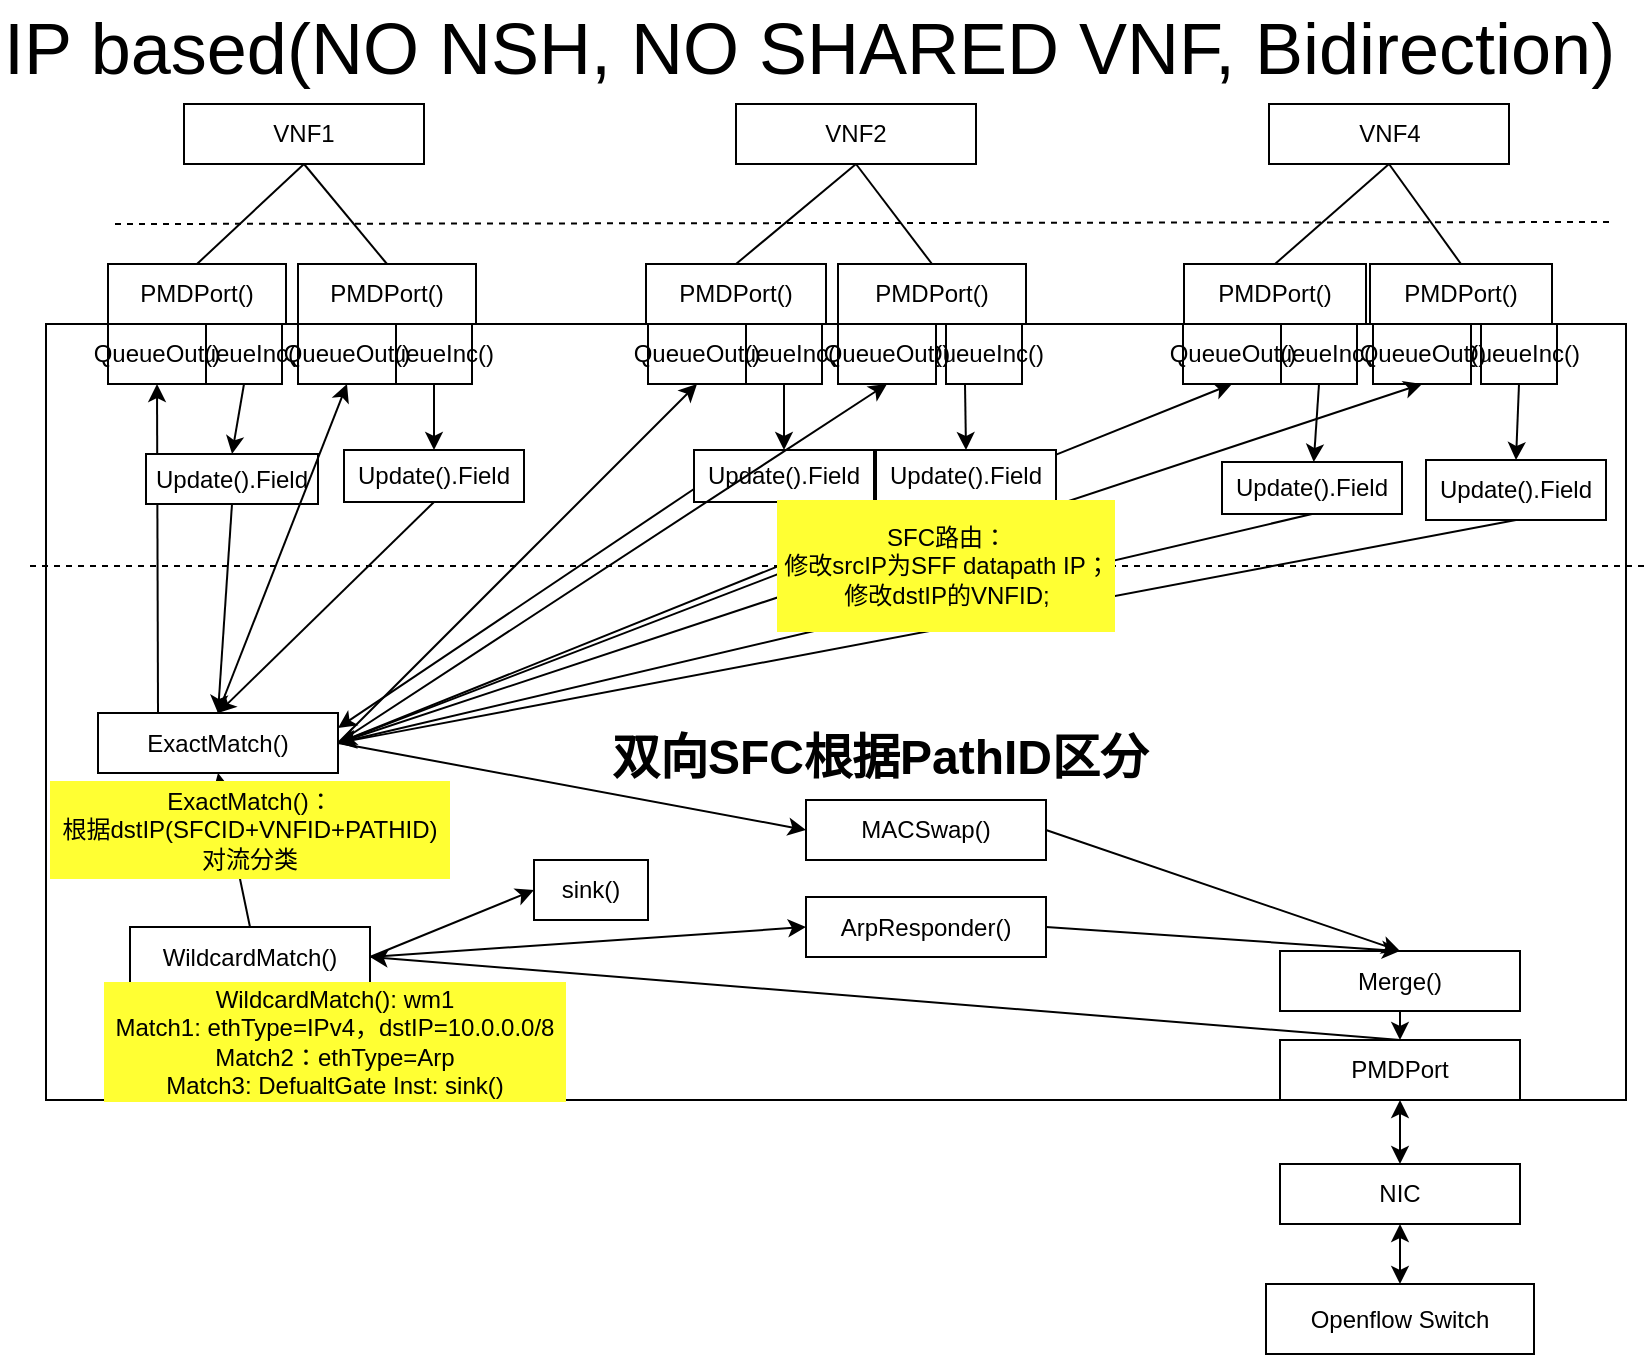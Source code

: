 <mxfile version="10.9.5" type="device"><diagram name="页-1" id="页-1"><mxGraphModel dx="-264" dy="535" grid="1" gridSize="10" guides="1" tooltips="1" connect="1" arrows="1" fold="1" page="1" pageScale="1" pageWidth="827" pageHeight="1169" math="0" shadow="0"><root><mxCell id="0"/><mxCell id="1" parent="0"/><mxCell id="xbQShqGJ_ae4azPiM4kQ-2" value="" style="rounded=0;whiteSpace=wrap;html=1;" parent="1" vertex="1"><mxGeometry x="850" y="172" width="790" height="388" as="geometry"/></mxCell><mxCell id="xbQShqGJ_ae4azPiM4kQ-3" value="PMDPort" style="rounded=0;whiteSpace=wrap;html=1;" parent="1" vertex="1"><mxGeometry x="1467" y="530" width="120" height="30" as="geometry"/></mxCell><mxCell id="xbQShqGJ_ae4azPiM4kQ-7" value="" style="endArrow=none;dashed=1;html=1;" parent="1" edge="1"><mxGeometry width="50" height="50" relative="1" as="geometry"><mxPoint x="884.5" y="122.0" as="sourcePoint"/><mxPoint x="1634.5" y="121" as="targetPoint"/></mxGeometry></mxCell><mxCell id="xbQShqGJ_ae4azPiM4kQ-8" value="Merge()" style="rounded=0;whiteSpace=wrap;html=1;" parent="1" vertex="1"><mxGeometry x="1467" y="485.5" width="120" height="30" as="geometry"/></mxCell><mxCell id="xbQShqGJ_ae4azPiM4kQ-9" value="" style="endArrow=classic;html=1;exitX=0.5;exitY=1;exitDx=0;exitDy=0;entryX=0.5;entryY=0;entryDx=0;entryDy=0;" parent="1" source="xbQShqGJ_ae4azPiM4kQ-8" target="xbQShqGJ_ae4azPiM4kQ-3" edge="1"><mxGeometry width="50" height="50" relative="1" as="geometry"><mxPoint x="1040.5" y="487.5" as="sourcePoint"/><mxPoint x="1260.5" y="367.5" as="targetPoint"/></mxGeometry></mxCell><mxCell id="xbQShqGJ_ae4azPiM4kQ-10" value="VNF1" style="rounded=0;whiteSpace=wrap;html=1;" parent="1" vertex="1"><mxGeometry x="919" y="62" width="120" height="30" as="geometry"/></mxCell><mxCell id="xbQShqGJ_ae4azPiM4kQ-11" value="VNF2" style="rounded=0;whiteSpace=wrap;html=1;" parent="1" vertex="1"><mxGeometry x="1195" y="62" width="120" height="30" as="geometry"/></mxCell><mxCell id="xbQShqGJ_ae4azPiM4kQ-12" value="PMDPort()" style="rounded=0;whiteSpace=wrap;html=1;" parent="1" vertex="1"><mxGeometry x="881" y="142" width="89" height="30" as="geometry"/></mxCell><mxCell id="xbQShqGJ_ae4azPiM4kQ-13" value="PMDPort()" style="rounded=0;whiteSpace=wrap;html=1;" parent="1" vertex="1"><mxGeometry x="1150" y="142" width="90" height="30" as="geometry"/></mxCell><mxCell id="xbQShqGJ_ae4azPiM4kQ-14" value="" style="endArrow=none;html=1;entryX=0.5;entryY=1;entryDx=0;entryDy=0;exitX=0.5;exitY=0;exitDx=0;exitDy=0;" parent="1" source="xbQShqGJ_ae4azPiM4kQ-12" target="xbQShqGJ_ae4azPiM4kQ-10" edge="1"><mxGeometry width="50" height="50" relative="1" as="geometry"><mxPoint x="1484.929" y="122.286" as="sourcePoint"/><mxPoint x="1484.929" y="32.286" as="targetPoint"/></mxGeometry></mxCell><mxCell id="xbQShqGJ_ae4azPiM4kQ-15" value="" style="endArrow=none;html=1;entryX=0.5;entryY=1;entryDx=0;entryDy=0;exitX=0.5;exitY=0;exitDx=0;exitDy=0;" parent="1" source="xbQShqGJ_ae4azPiM4kQ-13" target="xbQShqGJ_ae4azPiM4kQ-11" edge="1"><mxGeometry width="50" height="50" relative="1" as="geometry"><mxPoint x="905.929" y="122.286" as="sourcePoint"/><mxPoint x="905.929" y="42.286" as="targetPoint"/></mxGeometry></mxCell><mxCell id="xbQShqGJ_ae4azPiM4kQ-16" value="ExactMatch()" style="rounded=0;whiteSpace=wrap;html=1;" parent="1" vertex="1"><mxGeometry x="876" y="366.5" width="120" height="30" as="geometry"/></mxCell><mxCell id="xbQShqGJ_ae4azPiM4kQ-18" value="" style="endArrow=classic;html=1;entryX=0.5;entryY=1;entryDx=0;entryDy=0;exitX=0.5;exitY=0;exitDx=0;exitDy=0;" parent="1" source="WzTzoTcnBK1GvFxiumAp-3" target="xbQShqGJ_ae4azPiM4kQ-16" edge="1"><mxGeometry width="50" height="50" relative="1" as="geometry"><mxPoint x="1090.5" y="507.5" as="sourcePoint"/><mxPoint x="1140.5" y="457.5" as="targetPoint"/></mxGeometry></mxCell><mxCell id="xbQShqGJ_ae4azPiM4kQ-19" value="" style="endArrow=classic;startArrow=classic;html=1;exitX=0.5;exitY=0;exitDx=0;exitDy=0;" parent="1" source="xbQShqGJ_ae4azPiM4kQ-24" target="xbQShqGJ_ae4azPiM4kQ-3" edge="1"><mxGeometry width="50" height="50" relative="1" as="geometry"><mxPoint x="1258" y="612" as="sourcePoint"/><mxPoint x="1298" y="652" as="targetPoint"/></mxGeometry></mxCell><mxCell id="xbQShqGJ_ae4azPiM4kQ-24" value="NIC" style="rounded=0;whiteSpace=wrap;html=1;" parent="1" vertex="1"><mxGeometry x="1467" y="592" width="120" height="30" as="geometry"/></mxCell><mxCell id="xbQShqGJ_ae4azPiM4kQ-28" value="&lt;font style=&quot;font-size: 36px&quot;&gt;IP based(NO NSH, NO SHARED VNF, Bidirection)&lt;/font&gt;" style="text;html=1;resizable=0;points=[];autosize=1;align=left;verticalAlign=top;spacingTop=-4;" parent="1" vertex="1"><mxGeometry x="827" y="10" width="820" height="20" as="geometry"/></mxCell><mxCell id="xbQShqGJ_ae4azPiM4kQ-29" value="VNF4" style="rounded=0;whiteSpace=wrap;html=1;" parent="1" vertex="1"><mxGeometry x="1461.5" y="62" width="120" height="30" as="geometry"/></mxCell><mxCell id="xbQShqGJ_ae4azPiM4kQ-30" value="PMDPort()" style="rounded=0;whiteSpace=wrap;html=1;" parent="1" vertex="1"><mxGeometry x="1419" y="142" width="91" height="30" as="geometry"/></mxCell><mxCell id="xbQShqGJ_ae4azPiM4kQ-31" value="" style="endArrow=none;html=1;entryX=0.5;entryY=1;entryDx=0;entryDy=0;exitX=0.5;exitY=0;exitDx=0;exitDy=0;" parent="1" source="xbQShqGJ_ae4azPiM4kQ-30" target="xbQShqGJ_ae4azPiM4kQ-29" edge="1"><mxGeometry width="50" height="50" relative="1" as="geometry"><mxPoint x="1067.929" y="122.286" as="sourcePoint"/><mxPoint x="1067.929" y="42.286" as="targetPoint"/></mxGeometry></mxCell><mxCell id="xbQShqGJ_ae4azPiM4kQ-33" value="" style="endArrow=classic;html=1;entryX=0.5;entryY=0;entryDx=0;entryDy=0;exitX=0.5;exitY=1;exitDx=0;exitDy=0;" parent="1" source="4j_ySoi2xefJ0Vx3jQaI-48" target="xbQShqGJ_ae4azPiM4kQ-42" edge="1"><mxGeometry width="50" height="50" relative="1" as="geometry"><mxPoint x="1114.5" y="384" as="sourcePoint"/><mxPoint x="1329.786" y="181.429" as="targetPoint"/></mxGeometry></mxCell><mxCell id="xbQShqGJ_ae4azPiM4kQ-34" value="" style="endArrow=classic;html=1;exitX=0.5;exitY=1;exitDx=0;exitDy=0;entryX=1;entryY=0.5;entryDx=0;entryDy=0;" parent="1" source="xbQShqGJ_ae4azPiM4kQ-42" target="xbQShqGJ_ae4azPiM4kQ-16" edge="1"><mxGeometry width="50" height="50" relative="1" as="geometry"><mxPoint x="1329.786" y="181.429" as="sourcePoint"/><mxPoint x="1463.5" y="374" as="targetPoint"/></mxGeometry></mxCell><mxCell id="xbQShqGJ_ae4azPiM4kQ-42" value="Update().Field" style="rounded=0;whiteSpace=wrap;html=1;" parent="1" vertex="1"><mxGeometry x="1540" y="240" width="90" height="30" as="geometry"/></mxCell><mxCell id="xbQShqGJ_ae4azPiM4kQ-44" value="Update().Field&lt;br&gt;" style="rounded=0;whiteSpace=wrap;html=1;" parent="1" vertex="1"><mxGeometry x="999" y="235" width="90" height="26" as="geometry"/></mxCell><mxCell id="xbQShqGJ_ae4azPiM4kQ-46" value="Openflow Switch" style="rounded=0;whiteSpace=wrap;html=1;" parent="1" vertex="1"><mxGeometry x="1460" y="652" width="134" height="35" as="geometry"/></mxCell><mxCell id="xbQShqGJ_ae4azPiM4kQ-47" value="" style="endArrow=classic;startArrow=classic;html=1;entryX=0.5;entryY=0;entryDx=0;entryDy=0;exitX=0.5;exitY=1;exitDx=0;exitDy=0;" parent="1" source="xbQShqGJ_ae4azPiM4kQ-24" target="xbQShqGJ_ae4azPiM4kQ-46" edge="1"><mxGeometry width="50" height="50" relative="1" as="geometry"><mxPoint x="1333.5" y="625.5" as="sourcePoint"/><mxPoint x="1268.185" y="572" as="targetPoint"/></mxGeometry></mxCell><mxCell id="TyIz4j9moxtyT0OokztO-3" value="" style="endArrow=none;dashed=1;html=1;" parent="1" edge="1"><mxGeometry width="50" height="50" relative="1" as="geometry"><mxPoint x="842" y="293" as="sourcePoint"/><mxPoint x="1650" y="293" as="targetPoint"/></mxGeometry></mxCell><mxCell id="WzTzoTcnBK1GvFxiumAp-3" value="&lt;span style=&quot;text-align: left ; white-space: nowrap&quot;&gt;WildcardMatch()&lt;/span&gt;" style="rounded=0;whiteSpace=wrap;html=1;" parent="1" vertex="1"><mxGeometry x="892" y="473.5" width="120" height="30" as="geometry"/></mxCell><mxCell id="WzTzoTcnBK1GvFxiumAp-9" value="" style="endArrow=classic;html=1;exitX=0.5;exitY=0;exitDx=0;exitDy=0;entryX=1;entryY=0.5;entryDx=0;entryDy=0;" parent="1" source="xbQShqGJ_ae4azPiM4kQ-3" target="WzTzoTcnBK1GvFxiumAp-3" edge="1"><mxGeometry width="50" height="50" relative="1" as="geometry"><mxPoint x="1009" y="425.5" as="sourcePoint"/><mxPoint x="1384" y="527.534" as="targetPoint"/></mxGeometry></mxCell><mxCell id="WzTzoTcnBK1GvFxiumAp-10" value="&lt;span style=&quot;text-align: left ; white-space: nowrap&quot;&gt;WildcardMatch(): wm1&lt;br&gt;&lt;/span&gt;&lt;span style=&quot;text-align: left ; white-space: nowrap&quot;&gt;Match1: ethType=IPv4，dstIP=10.0.0.0/8&lt;/span&gt;&lt;span style=&quot;text-align: left ; white-space: nowrap&quot;&gt;&lt;br&gt;Match2：ethType=Arp&lt;br&gt;Match3: DefualtGate Inst: sink()&lt;/span&gt;&lt;span style=&quot;text-align: left ; white-space: nowrap&quot;&gt;&lt;br&gt;&lt;/span&gt;" style="text;html=1;strokeColor=none;fillColor=#FFFF33;align=center;verticalAlign=middle;whiteSpace=wrap;rounded=0;" parent="1" vertex="1"><mxGeometry x="879" y="501" width="231" height="60" as="geometry"/></mxCell><mxCell id="WzTzoTcnBK1GvFxiumAp-11" value="ArpResponder()" style="rounded=0;whiteSpace=wrap;html=1;" parent="1" vertex="1"><mxGeometry x="1230" y="458.5" width="120" height="30" as="geometry"/></mxCell><mxCell id="WzTzoTcnBK1GvFxiumAp-12" value="" style="endArrow=classic;html=1;entryX=0;entryY=0.5;entryDx=0;entryDy=0;exitX=1;exitY=0.5;exitDx=0;exitDy=0;" parent="1" source="WzTzoTcnBK1GvFxiumAp-3" target="WzTzoTcnBK1GvFxiumAp-11" edge="1"><mxGeometry width="50" height="50" relative="1" as="geometry"><mxPoint x="962" y="483.5" as="sourcePoint"/><mxPoint x="962" y="337.5" as="targetPoint"/></mxGeometry></mxCell><mxCell id="WzTzoTcnBK1GvFxiumAp-14" value="" style="endArrow=classic;html=1;entryX=0.5;entryY=1;entryDx=0;entryDy=0;exitX=0.25;exitY=0;exitDx=0;exitDy=0;" parent="1" source="xbQShqGJ_ae4azPiM4kQ-16" target="4j_ySoi2xefJ0Vx3jQaI-4" edge="1"><mxGeometry width="50" height="50" relative="1" as="geometry"><mxPoint x="906" y="296" as="sourcePoint"/><mxPoint x="965" y="481" as="targetPoint"/></mxGeometry></mxCell><mxCell id="WzTzoTcnBK1GvFxiumAp-15" value="" style="endArrow=classic;html=1;entryX=0.5;entryY=0;entryDx=0;entryDy=0;exitX=0.5;exitY=1;exitDx=0;exitDy=0;" parent="1" source="4j_ySoi2xefJ0Vx3jQaI-7" target="xbQShqGJ_ae4azPiM4kQ-44" edge="1"><mxGeometry width="50" height="50" relative="1" as="geometry"><mxPoint x="956" y="167" as="sourcePoint"/><mxPoint x="935" y="182" as="targetPoint"/></mxGeometry></mxCell><mxCell id="WzTzoTcnBK1GvFxiumAp-16" value="" style="endArrow=classic;html=1;entryX=0.5;entryY=0;entryDx=0;entryDy=0;exitX=0.5;exitY=1;exitDx=0;exitDy=0;" parent="1" source="xbQShqGJ_ae4azPiM4kQ-44" target="xbQShqGJ_ae4azPiM4kQ-16" edge="1"><mxGeometry width="50" height="50" relative="1" as="geometry"><mxPoint x="965" y="177" as="sourcePoint"/><mxPoint x="980" y="217" as="targetPoint"/></mxGeometry></mxCell><mxCell id="WzTzoTcnBK1GvFxiumAp-24" value="" style="endArrow=classic;html=1;exitX=1;exitY=0.5;exitDx=0;exitDy=0;entryX=0.5;entryY=1;entryDx=0;entryDy=0;" parent="1" source="xbQShqGJ_ae4azPiM4kQ-16" target="4j_ySoi2xefJ0Vx3jQaI-47" edge="1"><mxGeometry width="50" height="50" relative="1" as="geometry"><mxPoint x="995" y="451" as="sourcePoint"/><mxPoint x="1076" y="182" as="targetPoint"/></mxGeometry></mxCell><mxCell id="WzTzoTcnBK1GvFxiumAp-25" value="" style="endArrow=classic;html=1;entryX=0.5;entryY=0;entryDx=0;entryDy=0;exitX=1;exitY=0.5;exitDx=0;exitDy=0;" parent="1" source="GFypXy9sZIKmfr_ngxhM-4" target="xbQShqGJ_ae4azPiM4kQ-8" edge="1"><mxGeometry width="50" height="50" relative="1" as="geometry"><mxPoint x="931" y="376.5" as="sourcePoint"/><mxPoint x="931" y="107.5" as="targetPoint"/></mxGeometry></mxCell><mxCell id="7NcUU4QF5oZ-_NwRikhZ-2" value="" style="endArrow=classic;html=1;entryX=0.5;entryY=0;entryDx=0;entryDy=0;exitX=1;exitY=0.5;exitDx=0;exitDy=0;" parent="1" source="WzTzoTcnBK1GvFxiumAp-11" target="xbQShqGJ_ae4azPiM4kQ-8" edge="1"><mxGeometry width="50" height="50" relative="1" as="geometry"><mxPoint x="1022" y="499" as="sourcePoint"/><mxPoint x="1048" y="470" as="targetPoint"/></mxGeometry></mxCell><mxCell id="7NcUU4QF5oZ-_NwRikhZ-3" value="sink()" style="rounded=0;whiteSpace=wrap;html=1;" parent="1" vertex="1"><mxGeometry x="1094" y="440" width="57" height="30" as="geometry"/></mxCell><mxCell id="7NcUU4QF5oZ-_NwRikhZ-4" value="" style="endArrow=classic;html=1;entryX=0;entryY=0.5;entryDx=0;entryDy=0;exitX=1;exitY=0.5;exitDx=0;exitDy=0;" parent="1" source="WzTzoTcnBK1GvFxiumAp-3" target="7NcUU4QF5oZ-_NwRikhZ-3" edge="1"><mxGeometry width="50" height="50" relative="1" as="geometry"><mxPoint x="1020" y="483" as="sourcePoint"/><mxPoint x="1080" y="485" as="targetPoint"/></mxGeometry></mxCell><mxCell id="4j_ySoi2xefJ0Vx3jQaI-3" value="QueueInc()" style="rounded=0;whiteSpace=wrap;html=1;" parent="1" vertex="1"><mxGeometry x="930" y="172" width="38" height="30" as="geometry"/></mxCell><mxCell id="4j_ySoi2xefJ0Vx3jQaI-4" value="QueueOut()" style="rounded=0;whiteSpace=wrap;html=1;" parent="1" vertex="1"><mxGeometry x="881" y="172" width="49" height="30" as="geometry"/></mxCell><mxCell id="4j_ySoi2xefJ0Vx3jQaI-5" value="PMDPort()" style="rounded=0;whiteSpace=wrap;html=1;" parent="1" vertex="1"><mxGeometry x="976" y="142" width="89" height="30" as="geometry"/></mxCell><mxCell id="4j_ySoi2xefJ0Vx3jQaI-6" value="" style="endArrow=none;html=1;entryX=0.5;entryY=1;entryDx=0;entryDy=0;exitX=0.5;exitY=0;exitDx=0;exitDy=0;" parent="1" source="4j_ySoi2xefJ0Vx3jQaI-5" target="xbQShqGJ_ae4azPiM4kQ-10" edge="1"><mxGeometry width="50" height="50" relative="1" as="geometry"><mxPoint x="936" y="152" as="sourcePoint"/><mxPoint x="989" y="102" as="targetPoint"/></mxGeometry></mxCell><mxCell id="4j_ySoi2xefJ0Vx3jQaI-7" value="QueueInc()" style="rounded=0;whiteSpace=wrap;html=1;" parent="1" vertex="1"><mxGeometry x="1025" y="172" width="38" height="30" as="geometry"/></mxCell><mxCell id="4j_ySoi2xefJ0Vx3jQaI-8" value="QueueOut()" style="rounded=0;whiteSpace=wrap;html=1;" parent="1" vertex="1"><mxGeometry x="976" y="172" width="49" height="30" as="geometry"/></mxCell><mxCell id="4j_ySoi2xefJ0Vx3jQaI-9" value="Update().Field" style="rounded=0;whiteSpace=wrap;html=1;" parent="1" vertex="1"><mxGeometry x="900" y="237" width="86" height="25" as="geometry"/></mxCell><mxCell id="4j_ySoi2xefJ0Vx3jQaI-10" value="" style="endArrow=classic;html=1;entryX=0.5;entryY=0;entryDx=0;entryDy=0;exitX=0.5;exitY=1;exitDx=0;exitDy=0;" parent="1" source="4j_ySoi2xefJ0Vx3jQaI-3" target="4j_ySoi2xefJ0Vx3jQaI-9" edge="1"><mxGeometry width="50" height="50" relative="1" as="geometry"><mxPoint x="790" y="235" as="sourcePoint"/><mxPoint x="916" y="212" as="targetPoint"/></mxGeometry></mxCell><mxCell id="4j_ySoi2xefJ0Vx3jQaI-11" value="" style="endArrow=classic;html=1;exitX=0.5;exitY=1;exitDx=0;exitDy=0;entryX=0.5;entryY=0;entryDx=0;entryDy=0;" parent="1" source="4j_ySoi2xefJ0Vx3jQaI-9" target="xbQShqGJ_ae4azPiM4kQ-16" edge="1"><mxGeometry width="50" height="50" relative="1" as="geometry"><mxPoint x="974" y="245" as="sourcePoint"/><mxPoint x="810" y="248" as="targetPoint"/></mxGeometry></mxCell><mxCell id="4j_ySoi2xefJ0Vx3jQaI-12" value="" style="endArrow=classic;html=1;entryX=0.5;entryY=1;entryDx=0;entryDy=0;exitX=0.5;exitY=0;exitDx=0;exitDy=0;" parent="1" source="xbQShqGJ_ae4azPiM4kQ-16" target="4j_ySoi2xefJ0Vx3jQaI-8" edge="1"><mxGeometry width="50" height="50" relative="1" as="geometry"><mxPoint x="979" y="296" as="sourcePoint"/><mxPoint x="940" y="341" as="targetPoint"/></mxGeometry></mxCell><mxCell id="4j_ySoi2xefJ0Vx3jQaI-14" value="Update().Field&lt;br&gt;" style="rounded=0;whiteSpace=wrap;html=1;" parent="1" vertex="1"><mxGeometry x="1265" y="235" width="90" height="26" as="geometry"/></mxCell><mxCell id="4j_ySoi2xefJ0Vx3jQaI-15" value="QueueInc()" style="rounded=0;whiteSpace=wrap;html=1;" parent="1" vertex="1"><mxGeometry x="1200" y="172" width="38" height="30" as="geometry"/></mxCell><mxCell id="4j_ySoi2xefJ0Vx3jQaI-16" value="QueueOut()" style="rounded=0;whiteSpace=wrap;html=1;" parent="1" vertex="1"><mxGeometry x="1151" y="172" width="49" height="30" as="geometry"/></mxCell><mxCell id="4j_ySoi2xefJ0Vx3jQaI-17" value="QueueInc()" style="rounded=0;whiteSpace=wrap;html=1;" parent="1" vertex="1"><mxGeometry x="1300" y="172" width="38" height="30" as="geometry"/></mxCell><mxCell id="4j_ySoi2xefJ0Vx3jQaI-18" value="QueueOut()" style="rounded=0;whiteSpace=wrap;html=1;" parent="1" vertex="1"><mxGeometry x="1246" y="172" width="49" height="30" as="geometry"/></mxCell><mxCell id="4j_ySoi2xefJ0Vx3jQaI-19" value="Update().Field&lt;br&gt;" style="rounded=0;whiteSpace=wrap;html=1;" parent="1" vertex="1"><mxGeometry x="1174" y="235" width="90" height="26" as="geometry"/></mxCell><mxCell id="4j_ySoi2xefJ0Vx3jQaI-20" value="PMDPort()" style="rounded=0;whiteSpace=wrap;html=1;" parent="1" vertex="1"><mxGeometry x="1246" y="142" width="94" height="30" as="geometry"/></mxCell><mxCell id="4j_ySoi2xefJ0Vx3jQaI-21" value="" style="endArrow=none;html=1;entryX=0.5;entryY=1;entryDx=0;entryDy=0;exitX=0.5;exitY=0;exitDx=0;exitDy=0;" parent="1" source="4j_ySoi2xefJ0Vx3jQaI-20" target="xbQShqGJ_ae4azPiM4kQ-11" edge="1"><mxGeometry width="50" height="50" relative="1" as="geometry"><mxPoint x="1205" y="152" as="sourcePoint"/><mxPoint x="1265" y="102" as="targetPoint"/></mxGeometry></mxCell><mxCell id="4j_ySoi2xefJ0Vx3jQaI-22" value="" style="endArrow=classic;html=1;entryX=0.5;entryY=1;entryDx=0;entryDy=0;exitX=1;exitY=0.5;exitDx=0;exitDy=0;" parent="1" source="xbQShqGJ_ae4azPiM4kQ-16" target="4j_ySoi2xefJ0Vx3jQaI-16" edge="1"><mxGeometry width="50" height="50" relative="1" as="geometry"><mxPoint x="1000" y="330" as="sourcePoint"/><mxPoint x="916" y="212" as="targetPoint"/></mxGeometry></mxCell><mxCell id="4j_ySoi2xefJ0Vx3jQaI-23" value="" style="endArrow=classic;html=1;entryX=0.5;entryY=1;entryDx=0;entryDy=0;exitX=1;exitY=0.5;exitDx=0;exitDy=0;" parent="1" source="xbQShqGJ_ae4azPiM4kQ-16" target="4j_ySoi2xefJ0Vx3jQaI-18" edge="1"><mxGeometry width="50" height="50" relative="1" as="geometry"><mxPoint x="1000" y="330" as="sourcePoint"/><mxPoint x="1186" y="212" as="targetPoint"/></mxGeometry></mxCell><mxCell id="4j_ySoi2xefJ0Vx3jQaI-25" value="" style="endArrow=classic;html=1;entryX=0.5;entryY=0;entryDx=0;entryDy=0;exitX=0.5;exitY=1;exitDx=0;exitDy=0;" parent="1" source="4j_ySoi2xefJ0Vx3jQaI-15" target="4j_ySoi2xefJ0Vx3jQaI-19" edge="1"><mxGeometry width="50" height="50" relative="1" as="geometry"><mxPoint x="1010" y="340" as="sourcePoint"/><mxPoint x="1186" y="212" as="targetPoint"/></mxGeometry></mxCell><mxCell id="4j_ySoi2xefJ0Vx3jQaI-26" value="" style="endArrow=classic;html=1;exitX=0.5;exitY=1;exitDx=0;exitDy=0;entryX=1;entryY=0.5;entryDx=0;entryDy=0;" parent="1" source="4j_ySoi2xefJ0Vx3jQaI-14" target="xbQShqGJ_ae4azPiM4kQ-16" edge="1"><mxGeometry width="50" height="50" relative="1" as="geometry"><mxPoint x="1229" y="212" as="sourcePoint"/><mxPoint x="1000" y="330" as="targetPoint"/></mxGeometry></mxCell><mxCell id="4j_ySoi2xefJ0Vx3jQaI-27" value="" style="endArrow=classic;html=1;exitX=0.25;exitY=1;exitDx=0;exitDy=0;entryX=0.5;entryY=0;entryDx=0;entryDy=0;" parent="1" source="4j_ySoi2xefJ0Vx3jQaI-17" target="4j_ySoi2xefJ0Vx3jQaI-14" edge="1"><mxGeometry width="50" height="50" relative="1" as="geometry"><mxPoint x="1324" y="271" as="sourcePoint"/><mxPoint x="1010" y="340" as="targetPoint"/></mxGeometry></mxCell><mxCell id="4j_ySoi2xefJ0Vx3jQaI-28" value="" style="endArrow=classic;html=1;entryX=1;entryY=0.25;entryDx=0;entryDy=0;exitX=0;exitY=0.75;exitDx=0;exitDy=0;" parent="1" source="4j_ySoi2xefJ0Vx3jQaI-19" target="xbQShqGJ_ae4azPiM4kQ-16" edge="1"><mxGeometry width="50" height="50" relative="1" as="geometry"><mxPoint x="1229" y="212" as="sourcePoint"/><mxPoint x="1229" y="245" as="targetPoint"/></mxGeometry></mxCell><mxCell id="4j_ySoi2xefJ0Vx3jQaI-34" value="PMDPort()" style="rounded=0;whiteSpace=wrap;html=1;" parent="1" vertex="1"><mxGeometry x="1512" y="142" width="91" height="30" as="geometry"/></mxCell><mxCell id="4j_ySoi2xefJ0Vx3jQaI-35" value="" style="endArrow=none;html=1;entryX=0.5;entryY=1;entryDx=0;entryDy=0;exitX=0.5;exitY=0;exitDx=0;exitDy=0;" parent="1" source="4j_ySoi2xefJ0Vx3jQaI-34" target="xbQShqGJ_ae4azPiM4kQ-29" edge="1"><mxGeometry width="50" height="50" relative="1" as="geometry"><mxPoint x="1459" y="154" as="sourcePoint"/><mxPoint x="1532" y="102" as="targetPoint"/></mxGeometry></mxCell><mxCell id="4j_ySoi2xefJ0Vx3jQaI-46" value="QueueInc()" style="rounded=0;whiteSpace=wrap;html=1;" parent="1" vertex="1"><mxGeometry x="1467.5" y="172" width="38" height="30" as="geometry"/></mxCell><mxCell id="4j_ySoi2xefJ0Vx3jQaI-47" value="QueueOut()" style="rounded=0;whiteSpace=wrap;html=1;" parent="1" vertex="1"><mxGeometry x="1418.5" y="172" width="49" height="30" as="geometry"/></mxCell><mxCell id="4j_ySoi2xefJ0Vx3jQaI-48" value="QueueInc()" style="rounded=0;whiteSpace=wrap;html=1;" parent="1" vertex="1"><mxGeometry x="1567.5" y="172" width="38" height="30" as="geometry"/></mxCell><mxCell id="4j_ySoi2xefJ0Vx3jQaI-49" value="QueueOut()" style="rounded=0;whiteSpace=wrap;html=1;" parent="1" vertex="1"><mxGeometry x="1513.5" y="172" width="49" height="30" as="geometry"/></mxCell><mxCell id="4j_ySoi2xefJ0Vx3jQaI-50" value="Update().Field&lt;br&gt;" style="rounded=0;whiteSpace=wrap;html=1;" parent="1" vertex="1"><mxGeometry x="1438" y="241" width="90" height="26" as="geometry"/></mxCell><mxCell id="4j_ySoi2xefJ0Vx3jQaI-51" value="" style="endArrow=classic;html=1;exitX=0.5;exitY=1;exitDx=0;exitDy=0;" parent="1" source="4j_ySoi2xefJ0Vx3jQaI-46" target="4j_ySoi2xefJ0Vx3jQaI-50" edge="1"><mxGeometry width="50" height="50" relative="1" as="geometry"><mxPoint x="1604" y="214" as="sourcePoint"/><mxPoint x="1595" y="245" as="targetPoint"/></mxGeometry></mxCell><mxCell id="4j_ySoi2xefJ0Vx3jQaI-53" value="" style="endArrow=classic;html=1;entryX=0.5;entryY=1;entryDx=0;entryDy=0;exitX=1;exitY=0.5;exitDx=0;exitDy=0;" parent="1" source="xbQShqGJ_ae4azPiM4kQ-16" target="4j_ySoi2xefJ0Vx3jQaI-49" edge="1"><mxGeometry width="50" height="50" relative="1" as="geometry"><mxPoint x="1000" y="320" as="sourcePoint"/><mxPoint x="1460" y="214" as="targetPoint"/></mxGeometry></mxCell><mxCell id="ZzctyIXhdBHxIxXQTnyO-2" value="" style="endArrow=classic;html=1;exitX=0.5;exitY=1;exitDx=0;exitDy=0;entryX=1;entryY=0.5;entryDx=0;entryDy=0;" parent="1" source="4j_ySoi2xefJ0Vx3jQaI-50" target="xbQShqGJ_ae4azPiM4kQ-16" edge="1"><mxGeometry width="50" height="50" relative="1" as="geometry"><mxPoint x="1488" y="267" as="sourcePoint"/><mxPoint x="996" y="329" as="targetPoint"/></mxGeometry></mxCell><mxCell id="P9kaxmHVW1OdvHgXjvjY-2" value="&lt;font style=&quot;font-size: 24px&quot;&gt;&lt;b&gt;双向SFC根据PathID区分&lt;/b&gt;&lt;/font&gt;" style="text;html=1;resizable=0;points=[];autosize=1;align=left;verticalAlign=top;spacingTop=-4;" parent="1" vertex="1"><mxGeometry x="1131" y="371.5" width="280" height="20" as="geometry"/></mxCell><mxCell id="WzTzoTcnBK1GvFxiumAp-19" value="SFC路由：&lt;br&gt;修改srcIP为SFF datapath IP；&lt;br&gt;修改dstIP的VNFID;" style="text;html=1;strokeColor=none;fillColor=#FFFF33;align=center;verticalAlign=middle;whiteSpace=wrap;rounded=0;" parent="1" vertex="1"><mxGeometry x="1215.5" y="260" width="169" height="66" as="geometry"/></mxCell><mxCell id="GFypXy9sZIKmfr_ngxhM-4" value="MACSwap()" style="rounded=0;whiteSpace=wrap;html=1;" vertex="1" parent="1"><mxGeometry x="1230" y="410" width="120" height="30" as="geometry"/></mxCell><mxCell id="GFypXy9sZIKmfr_ngxhM-5" value="" style="endArrow=classic;html=1;entryX=0;entryY=0.5;entryDx=0;entryDy=0;exitX=1;exitY=0.5;exitDx=0;exitDy=0;" edge="1" parent="1" source="xbQShqGJ_ae4azPiM4kQ-16" target="GFypXy9sZIKmfr_ngxhM-4"><mxGeometry width="50" height="50" relative="1" as="geometry"><mxPoint x="996" y="382" as="sourcePoint"/><mxPoint x="1467" y="501" as="targetPoint"/></mxGeometry></mxCell><mxCell id="xbQShqGJ_ae4azPiM4kQ-17" value="ExactMatch()：&lt;br&gt;根据dstIP(SFCID+VNFID+PATHID)对流分类" style="text;html=1;strokeColor=none;fillColor=#FFFF33;align=center;verticalAlign=middle;whiteSpace=wrap;rounded=0;" parent="1" vertex="1"><mxGeometry x="852" y="400.5" width="200" height="49" as="geometry"/></mxCell><mxCell id="2" value="连接线" parent="0"/></root></mxGraphModel></diagram></mxfile>